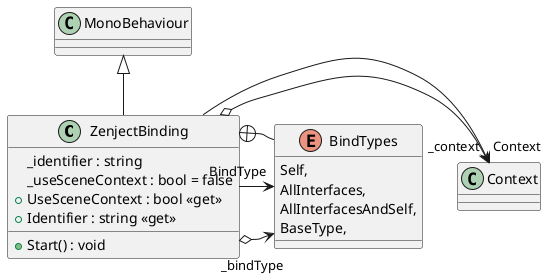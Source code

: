 @startuml
class ZenjectBinding {
    _identifier : string
    _useSceneContext : bool = false
    + UseSceneContext : bool <<get>>
    + Identifier : string <<get>>
    + Start() : void
}
enum BindTypes {
    Self,
    AllInterfaces,
    AllInterfacesAndSelf,
    BaseType,
}
MonoBehaviour <|-- ZenjectBinding
ZenjectBinding o-> "_context" Context
ZenjectBinding o-> "_bindType" BindTypes
ZenjectBinding --> "Context" Context
ZenjectBinding --> "BindType" BindTypes
ZenjectBinding +-- BindTypes
@enduml
